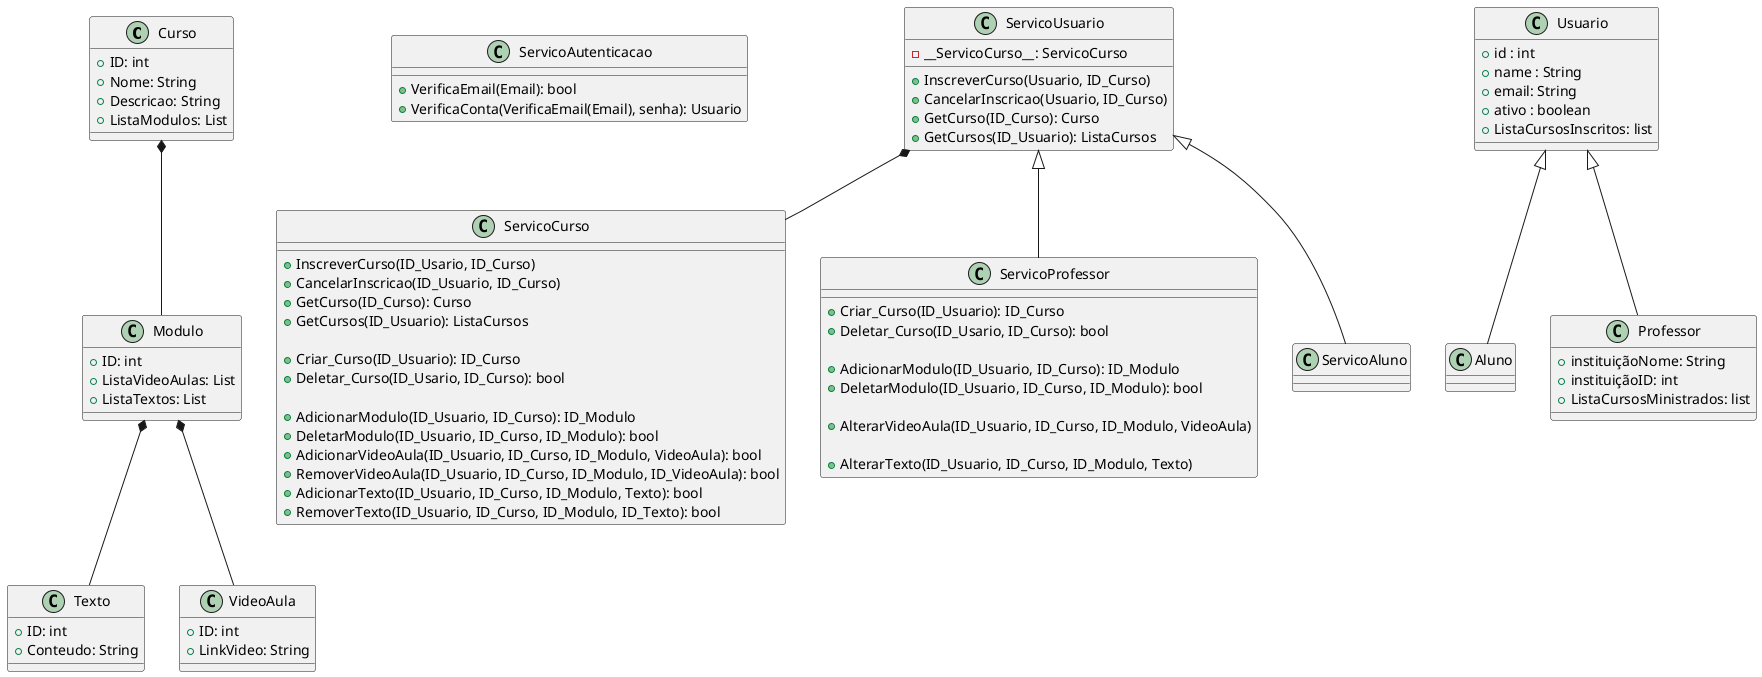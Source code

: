 @startuml

class Curso {
    + ID: int
    + Nome: String
    + Descricao: String
    + ListaModulos: List
}

class Modulo {
    + ID: int
    + ListaVideoAulas: List
    + ListaTextos: List
}

class Texto {
    + ID: int
    + Conteudo: String
}

class VideoAula {
    + ID: int
    + LinkVideo: String
}

class ServicoAutenticacao {
    + VerificaEmail(Email): bool
    + VerificaConta(VerificaEmail(Email), senha): Usuario
}

class ServicoCurso {
    + InscreverCurso(ID_Usario, ID_Curso)
    + CancelarInscricao(ID_Usuario, ID_Curso)
    + GetCurso(ID_Curso): Curso
    + GetCursos(ID_Usuario): ListaCursos

    + Criar_Curso(ID_Usuario): ID_Curso
    + Deletar_Curso(ID_Usario, ID_Curso): bool

    + AdicionarModulo(ID_Usuario, ID_Curso): ID_Modulo
    + DeletarModulo(ID_Usuario, ID_Curso, ID_Modulo): bool
    + AdicionarVideoAula(ID_Usuario, ID_Curso, ID_Modulo, VideoAula): bool
    + RemoverVideoAula(ID_Usuario, ID_Curso, ID_Modulo, ID_VideoAula): bool
    + AdicionarTexto(ID_Usuario, ID_Curso, ID_Modulo, Texto): bool
    + RemoverTexto(ID_Usuario, ID_Curso, ID_Modulo, ID_Texto): bool
}

class ServicoUsuario {
    - __ServicoCurso__: ServicoCurso
    + InscreverCurso(Usuario, ID_Curso)
    + CancelarInscricao(Usuario, ID_Curso)
    + GetCurso(ID_Curso): Curso
    + GetCursos(ID_Usuario): ListaCursos
}

class ServicoProfessor {
    + Criar_Curso(ID_Usuario): ID_Curso
    + Deletar_Curso(ID_Usario, ID_Curso): bool

    + AdicionarModulo(ID_Usuario, ID_Curso): ID_Modulo
    + DeletarModulo(ID_Usuario, ID_Curso, ID_Modulo): bool

    + AlterarVideoAula(ID_Usuario, ID_Curso, ID_Modulo, VideoAula)
    
    + AlterarTexto(ID_Usuario, ID_Curso, ID_Modulo, Texto)
}

class ServicoAluno {

}
class Usuario {
    + id : int
    + name : String
    + email: String
    + ativo : boolean
    + ListaCursosInscritos: list
}

class Aluno {
}

class Professor {
    + instituiçãoNome: String
    + instituiçãoID: int
    + ListaCursosMinistrados: list
}

Usuario <|-- Aluno
Usuario <|-- Professor


ServicoUsuario <|-- ServicoAluno
ServicoUsuario <|-- ServicoProfessor

ServicoUsuario  *-- ServicoCurso

Curso *-- Modulo
Modulo *-- Texto
Modulo *-- VideoAula

@endumlW